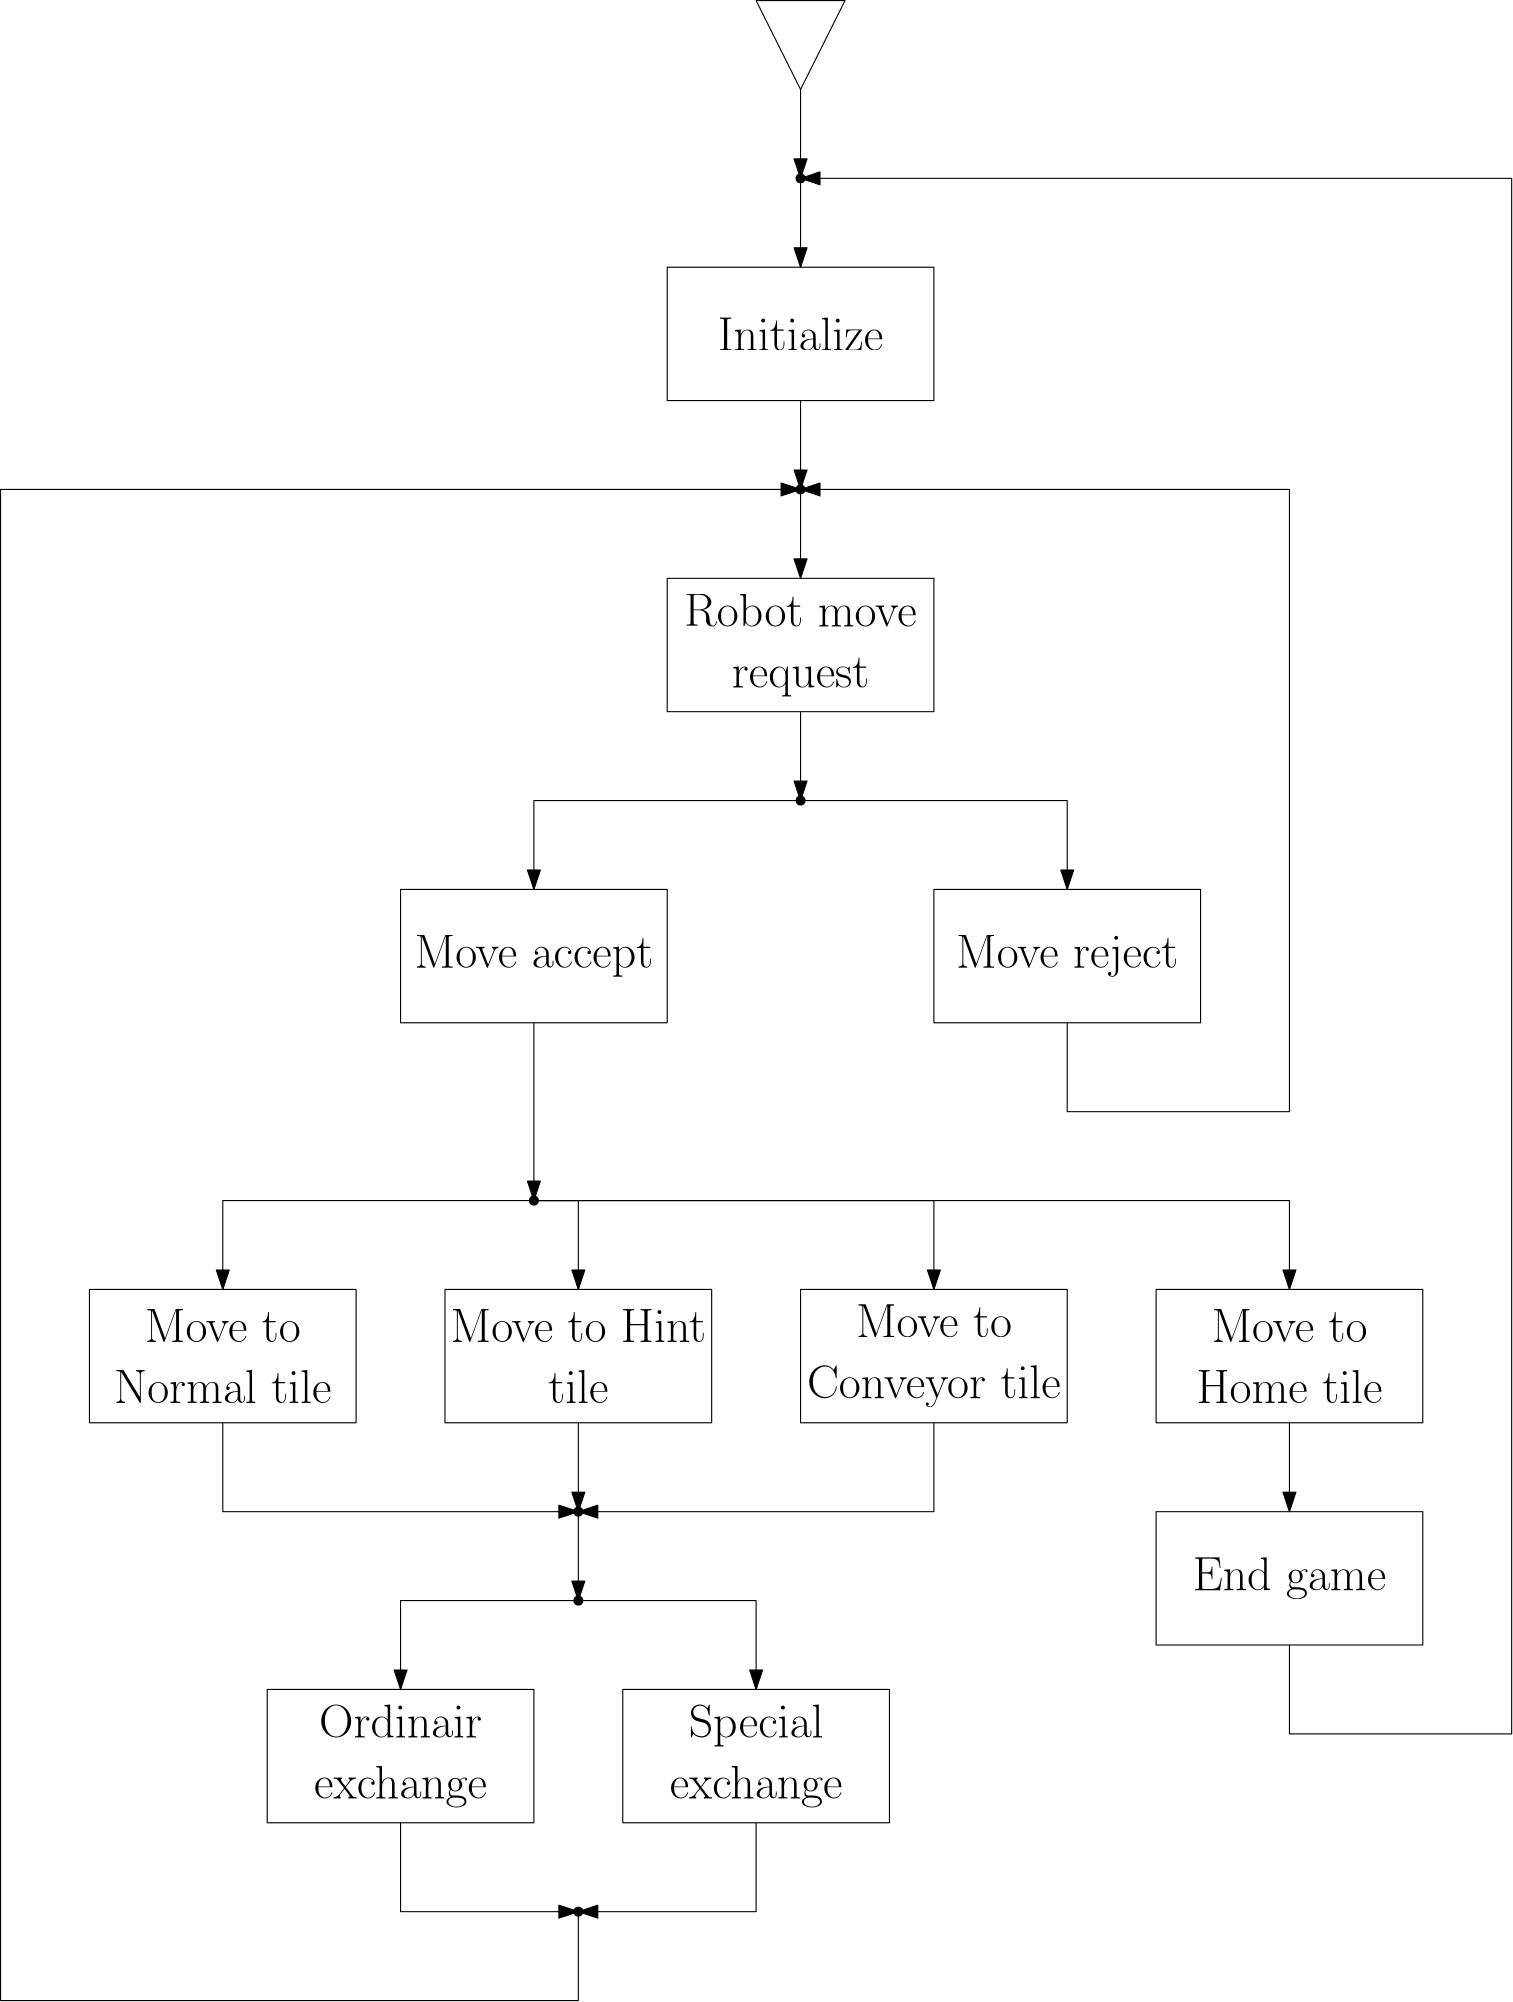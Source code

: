 <?xml version="1.0"?>
<!DOCTYPE ipe SYSTEM "ipe.dtd">
<ipe version="70010" creator="Ipe 7.0.10">
<info created="D:20120215110403" modified="D:20120228144231"/>
<ipestyle name="basic">
<symbol name="arrow/arc(spx)">
<path stroke="sym-stroke" fill="sym-stroke" pen="sym-pen">
0 0 m
-1 0.333 l
-1 -0.333 l
h
</path>
</symbol>
<symbol name="arrow/farc(spx)">
<path stroke="sym-stroke" fill="white" pen="sym-pen">
0 0 m
-1 0.333 l
-1 -0.333 l
h
</path>
</symbol>
<symbol name="mark/circle(sx)" transformations="translations">
<path fill="sym-stroke">
0.6 0 0 0.6 0 0 e
0.4 0 0 0.4 0 0 e
</path>
</symbol>
<symbol name="mark/disk(sx)" transformations="translations">
<path fill="sym-stroke">
0.6 0 0 0.6 0 0 e
</path>
</symbol>
<symbol name="mark/fdisk(sfx)" transformations="translations">
<group>
<path fill="sym-stroke" fillrule="eofill">
0.6 0 0 0.6 0 0 e
0.4 0 0 0.4 0 0 e
</path>
<path fill="sym-fill">
0.4 0 0 0.4 0 0 e
</path>
</group>
</symbol>
<symbol name="mark/box(sx)" transformations="translations">
<path fill="sym-stroke" fillrule="eofill">
-0.6 -0.6 m
0.6 -0.6 l
0.6 0.6 l
-0.6 0.6 l
h
-0.4 -0.4 m
0.4 -0.4 l
0.4 0.4 l
-0.4 0.4 l
h
</path>
</symbol>
<symbol name="mark/square(sx)" transformations="translations">
<path fill="sym-stroke">
-0.6 -0.6 m
0.6 -0.6 l
0.6 0.6 l
-0.6 0.6 l
h
</path>
</symbol>
<symbol name="mark/fsquare(sfx)" transformations="translations">
<group>
<path fill="sym-stroke" fillrule="eofill">
-0.6 -0.6 m
0.6 -0.6 l
0.6 0.6 l
-0.6 0.6 l
h
-0.4 -0.4 m
0.4 -0.4 l
0.4 0.4 l
-0.4 0.4 l
h
</path>
<path fill="sym-fill">
-0.4 -0.4 m
0.4 -0.4 l
0.4 0.4 l
-0.4 0.4 l
h
</path>
</group>
</symbol>
<symbol name="mark/cross(sx)" transformations="translations">
<group>
<path fill="sym-stroke">
-0.43 -0.57 m
0.57 0.43 l
0.43 0.57 l
-0.57 -0.43 l
h
</path>
<path fill="sym-stroke">
-0.43 0.57 m
0.57 -0.43 l
0.43 -0.57 l
-0.57 0.43 l
h
</path>
</group>
</symbol>
<symbol name="arrow/fnormal(spx)">
<path stroke="sym-stroke" fill="white" pen="sym-pen">
0 0 m
-1 0.333 l
-1 -0.333 l
h
</path>
</symbol>
<symbol name="arrow/pointed(spx)">
<path stroke="sym-stroke" fill="sym-stroke" pen="sym-pen">
0 0 m
-1 0.333 l
-0.8 0 l
-1 -0.333 l
h
</path>
</symbol>
<symbol name="arrow/fpointed(spx)">
<path stroke="sym-stroke" fill="white" pen="sym-pen">
0 0 m
-1 0.333 l
-0.8 0 l
-1 -0.333 l
h
</path>
</symbol>
<symbol name="arrow/linear(spx)">
<path stroke="sym-stroke" pen="sym-pen">
-1 0.333 m
0 0 l
-1 -0.333 l
</path>
</symbol>
<symbol name="arrow/fdouble(spx)">
<path stroke="sym-stroke" fill="white" pen="sym-pen">
0 0 m
-1 0.333 l
-1 -0.333 l
h
-1 0 m
-2 0.333 l
-2 -0.333 l
h
</path>
</symbol>
<symbol name="arrow/double(spx)">
<path stroke="sym-stroke" fill="sym-stroke" pen="sym-pen">
0 0 m
-1 0.333 l
-1 -0.333 l
h
-1 0 m
-2 0.333 l
-2 -0.333 l
h
</path>
</symbol>
<pen name="heavier" value="0.8"/>
<pen name="fat" value="1.2"/>
<pen name="ultrafat" value="2"/>
<symbolsize name="large" value="5"/>
<symbolsize name="small" value="2"/>
<symbolsize name="tiny" value="1.1"/>
<arrowsize name="large" value="10"/>
<arrowsize name="small" value="5"/>
<arrowsize name="tiny" value="3"/>
<color name="red" value="1 0 0"/>
<color name="green" value="0 1 0"/>
<color name="blue" value="0 0 1"/>
<color name="yellow" value="1 1 0"/>
<color name="orange" value="1 0.647 0"/>
<color name="gold" value="1 0.843 0"/>
<color name="purple" value="0.627 0.125 0.941"/>
<color name="gray" value="0.745"/>
<color name="brown" value="0.647 0.165 0.165"/>
<color name="navy" value="0 0 0.502"/>
<color name="pink" value="1 0.753 0.796"/>
<color name="seagreen" value="0.18 0.545 0.341"/>
<color name="turquoise" value="0.251 0.878 0.816"/>
<color name="violet" value="0.933 0.51 0.933"/>
<color name="darkblue" value="0 0 0.545"/>
<color name="darkcyan" value="0 0.545 0.545"/>
<color name="darkgray" value="0.663"/>
<color name="darkgreen" value="0 0.392 0"/>
<color name="darkmagenta" value="0.545 0 0.545"/>
<color name="darkorange" value="1 0.549 0"/>
<color name="darkred" value="0.545 0 0"/>
<color name="lightblue" value="0.678 0.847 0.902"/>
<color name="lightcyan" value="0.878 1 1"/>
<color name="lightgray" value="0.827"/>
<color name="lightgreen" value="0.565 0.933 0.565"/>
<color name="lightyellow" value="1 1 0.878"/>
<dashstyle name="dashed" value="[4] 0"/>
<dashstyle name="dotted" value="[1 3] 0"/>
<dashstyle name="dash dotted" value="[4 2 1 2] 0"/>
<dashstyle name="dash dot dotted" value="[4 2 1 2 1 2] 0"/>
<textsize name="large" value="\large"/>
<textsize name="Large" value="\Large"/>
<textsize name="LARGE" value="\LARGE"/>
<textsize name="huge" value="\huge"/>
<textsize name="Huge" value="\Huge"/>
<textsize name="small" value="\small"/>
<textsize name="footnote" value="\footnotesize"/>
<textsize name="tiny" value="\tiny"/>
<textstyle name="center" begin="\begin{center}" end="\end{center}"/>
<textstyle name="itemize" begin="\begin{itemize}" end="\end{itemize}"/>
<textstyle name="item" begin="\begin{itemize}\item{}" end="\end{itemize}"/>
<gridsize name="4 pts" value="4"/>
<gridsize name="8 pts (~3 mm)" value="8"/>
<gridsize name="16 pts (~6 mm)" value="16"/>
<gridsize name="32 pts (~12 mm)" value="32"/>
<gridsize name="10 pts (~3.5 mm)" value="10"/>
<gridsize name="20 pts (~7 mm)" value="20"/>
<gridsize name="14 pts (~5 mm)" value="14"/>
<gridsize name="28 pts (~10 mm)" value="28"/>
<gridsize name="56 pts (~20 mm)" value="56"/>
<anglesize name="90 deg" value="90"/>
<anglesize name="60 deg" value="60"/>
<anglesize name="45 deg" value="45"/>
<anglesize name="30 deg" value="30"/>
<anglesize name="22.5 deg" value="22.5"/>
<tiling name="falling" angle="-60" step="4" width="1"/>
<tiling name="rising" angle="30" step="4" width="1"/>
</ipestyle>
<page>
<layer name="alpha"/>
<view layers="alpha" active="alpha"/>
<path layer="alpha" matrix="1 0 0 1 32 32" stroke="black">
240 704 m
240 656 l
336 656 l
336 704 l
h
</path>
<path matrix="1 0 0 1 32 64" stroke="black">
272 768 m
288 736 l
304 768 l
304 768 l
h
</path>
<path matrix="1 0 0 1 32 32" stroke="black" arrow="normal/normal">
288 736 m
288 704 l
</path>
<path matrix="1 0 0 1 32 -80" stroke="black">
240 704 m
240 656 l
336 656 l
336 704 l
h
</path>
<path matrix="1 0 0 1 32 0" stroke="black" arrow="normal/normal">
288 656 m
288 624 l
</path>
<text matrix="1 0 0 1 208 8" transformations="translations" pos="64 592" stroke="black" type="minipage" width="96" height="21.082" depth="16.14" valign="center" size="LARGE" style="center">Robot
move request</text>
<path matrix="1 0 0 1 -112 -480" stroke="black">
240 704 m
240 656 l
336 656 l
336 704 l
h
</path>
<path matrix="1 0 0 1 16 -480" stroke="black">
240 704 m
240 656 l
336 656 l
336 704 l
h
</path>
<text matrix="1 0 0 1 64 -392" transformations="translations" pos="64 592" stroke="black" type="minipage" width="96" height="21.082" depth="16.14" valign="center" size="LARGE" style="center">Ordinair
exchange</text>
<text matrix="1 0 0 1 192 -392" transformations="translations" pos="64 592" stroke="black" type="minipage" width="96" height="21.082" depth="16.14" valign="center" size="LARGE" style="center">Special
exchange</text>
<path matrix="1 0 0 1 -64 -192" stroke="black">
240 704 m
240 656 l
336 656 l
336 704 l
h
</path>
<path matrix="1 0 0 1 128 -192" stroke="black">
240 704 m
240 656 l
336 656 l
336 704 l
h
</path>
<use matrix="1 0 0 1 144 32" name="mark/disk(sx)" pos="176 512" size="normal" stroke="black"/>
<path matrix="1 0 0 1 144 32" stroke="black" arrow="normal/normal">
176 544 m
176 512 l
</path>
<path matrix="1 0 0 1 144 32" stroke="black" arrow="normal/normal">
176 512 m
80 512 l
80 480 l
</path>
<path matrix="1 0 0 1 144 32" stroke="black" arrow="normal/normal">
176 512 m
272 512 l
272 480 l
</path>
<text matrix="1 0 0 1 112 -104" transformations="translations" pos="64 592" stroke="black" type="minipage" width="96" height="10.04" depth="5.07" valign="center" size="LARGE" style="center">Move accept</text>
<text matrix="1 0 0 1 304 -104" transformations="translations" pos="64 592" stroke="black" type="minipage" width="96" height="10.04" depth="5.07" valign="center" size="LARGE" style="center">Move reject</text>
<path matrix="1 0 0 1 -176 -336" stroke="black">
240 704 m
240 656 l
336 656 l
336 704 l
h
</path>
<path matrix="1 0 0 1 -48 -336" stroke="black">
240 704 m
240 656 l
336 656 l
336 704 l
h
</path>
<path stroke="black">
320 368 m
320 320 l
416 320 l
416 368 l
h
</path>
<path matrix="1 0 0 1 208 -336" stroke="black">
240 704 m
240 656 l
336 656 l
336 704 l
h
</path>
<path matrix="1 0 0 1 32 0" stroke="black" arrow="normal/normal">
192 464 m
192 400 l
</path>
<text matrix="1 0 0 1 0 -248" transformations="translations" pos="64 592" stroke="black" type="minipage" width="96" height="19.319" depth="14.36" valign="center" size="LARGE" style="center">Move to
Normal tile</text>
<text matrix="1 0 0 1 128 -248" transformations="translations" pos="64 592" stroke="black" type="minipage" width="96" height="19.319" depth="14.36" valign="center" size="LARGE" style="center">Move to Hint tile</text>
<text matrix="1 0 0 1 256 -248" transformations="translations" pos="64 592" stroke="black" type="minipage" width="96" height="20.988" depth="16.04" valign="center" size="LARGE" style="center">Move to Conveyor tile</text>
<text matrix="1 0 0 1 384 -248" transformations="translations" pos="64 592" stroke="black" type="minipage" width="96" height="19.319" depth="14.36" valign="center" size="LARGE" style="center">Move to Home tile</text>
<text matrix="1 0 0 1 208 120" transformations="translations" pos="64 592" stroke="black" type="minipage" width="96" height="8.465" depth="3.49" valign="center" size="LARGE" style="center">Initialize</text>
<path matrix="1 0 0 1 208 -416" stroke="black">
240 704 m
240 656 l
336 656 l
336 704 l
h
</path>
<text matrix="1 0 0 1 384 -328" transformations="translations" pos="64 592" stroke="black" type="minipage" width="96" height="10.144" depth="5.16" valign="center" size="LARGE" style="center">End
game</text>
<path matrix="1 0 0 1 416 -112" stroke="black" arrow="normal/normal">
80 432 m
80 400 l
</path>
<path stroke="black" arrow="normal/normal">
496 240 m
496 208 l
576 208 l
576 768 l
320 768 l
</path>
<path matrix="1 0 0 1 32 64" stroke="black" arrow="normal/normal">
288 736 m
288 704 l
</path>
<use matrix="1 0 0 1 32 144" name="mark/disk(sx)" pos="288 624" size="normal" stroke="black"/>
<path matrix="1 0 0 1 32 32" stroke="black" arrow="normal/normal">
288 656 m
288 624 l
</path>
<use matrix="1 0 0 1 32 0" name="mark/disk(sx)" pos="288 656" size="normal" stroke="black"/>
<use matrix="1 0 0 1 96 144" name="mark/disk(sx)" pos="144 112" size="normal" stroke="black"/>
<path matrix="1 0 0 1 96 144" stroke="black" arrow="normal/normal">
144 112 m
80 112 l
80 80 l
</path>
<path matrix="1 0 0 1 96 144" stroke="black" arrow="normal/normal">
144 112 m
208 112 l
208 80 l
</path>
<use matrix="1 0 0 1 32 -32" name="mark/disk(sx)" pos="208 320" size="normal" stroke="black"/>
<path matrix="1 0 0 1 32 -32" stroke="black" arrow="normal/normal">
80 352 m
80 320 l
208 320 l
</path>
<path matrix="1 0 0 1 32 -32" stroke="black" arrow="normal/normal">
208 352 m
208 320 l
</path>
<path matrix="1 0 0 1 32 -32" stroke="black" arrow="normal/normal">
336 352 m
336 320 l
208 320 l
</path>
<path matrix="1 0 0 1 32 -32" stroke="black" arrow="normal/normal">
208 320 m
208 288 l
</path>
<use matrix="1 0 0 1 32 -32" name="mark/disk(sx)" pos="192 432" size="normal" stroke="black"/>
<path matrix="1 0 0 1 32 -32" stroke="black" arrow="normal/normal">
192 432 m
80 432 l
80 400 l
</path>
<path matrix="1 0 0 1 32 -32" stroke="black" arrow="normal/normal">
192 432 m
208 432 l
208 400 l
</path>
<path matrix="1 0 0 1 32 -32" stroke="black" arrow="normal/normal">
192 432 m
336 432 l
336 400 l
</path>
<path matrix="1 0 0 1 32 -32" stroke="black" arrow="normal/normal">
192 432 m
464 432 l
464 400 l
</path>
<path matrix="1 0 0 1 32 0" stroke="black" arrow="normal/normal">
384 464 m
384 432 l
464 432 l
464 656 l
288 656 l
</path>
<use matrix="1 0 0 1 32 80" name="mark/disk(sx)" pos="208 64" size="normal" stroke="black"/>
<path matrix="1 0 0 1 32 80" stroke="black" arrow="normal/normal">
144 96 m
144 64 l
208 64 l
</path>
<path matrix="1 0 0 1 32 80" stroke="black" arrow="normal/normal">
272 96 m
272 64 l
208 64 l
</path>
<path stroke="black" arrow="normal/normal">
240 144 m
240 112 l
32 112 l
32 656 l
320 656 l
</path>
</page>
</ipe>
